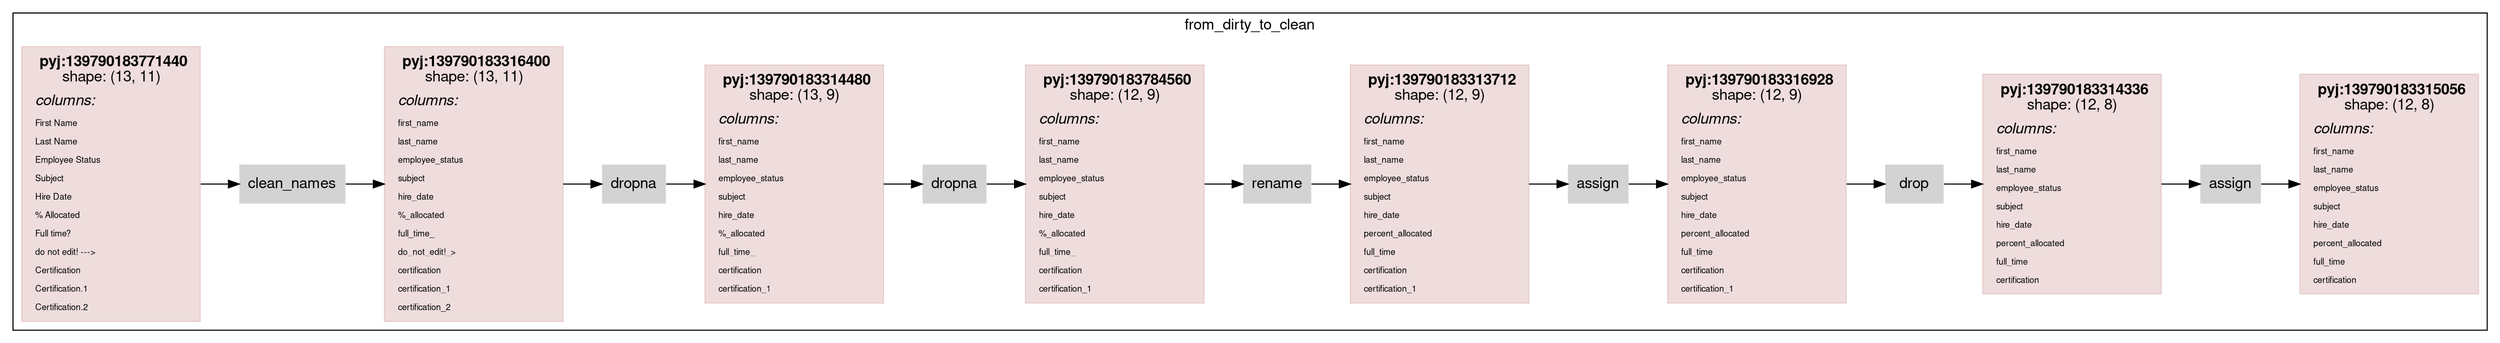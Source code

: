 
    digraph G {
    rankdir = "LR"
    fontname="Helvetica,Arial,sans-serif"
    node [ 
      style=filled
      shape=rect
      pencolor="#00000044" // frames color
      fontname="Helvetica,Arial,sans-serif"
      shape=plaintext
    ]
    edge [fontname="Helvetica,Arial,sans-serif"]    
    
node0_0 [ 
                color="#88000022"
                shape = rect
                label = <<table border="0" cellborder="0" cellspacing="0" cellpadding="4">
                         <tr> <td> <b>pyj:139790183771440</b><br/>shape: (13, 11)</td> </tr>
                         <tr> <td align="left"><i>columns:</i><br align="left"/></td></tr>
                <tr><td align="left"><FONT POINT-SIZE="8px">First Name</FONT></td></tr>
<tr><td align="left"><FONT POINT-SIZE="8px">Last Name</FONT></td></tr>
<tr><td align="left"><FONT POINT-SIZE="8px">Employee Status</FONT></td></tr>
<tr><td align="left"><FONT POINT-SIZE="8px">Subject</FONT></td></tr>
<tr><td align="left"><FONT POINT-SIZE="8px">Hire Date</FONT></td></tr>
<tr><td align="left"><FONT POINT-SIZE="8px">% Allocated</FONT></td></tr>
<tr><td align="left"><FONT POINT-SIZE="8px">Full time?</FONT></td></tr>
<tr><td align="left"><FONT POINT-SIZE="8px">do not edit! ---&gt;</FONT></td></tr>
<tr><td align="left"><FONT POINT-SIZE="8px">Certification</FONT></td></tr>
<tr><td align="left"><FONT POINT-SIZE="8px">Certification.1</FONT></td></tr>
<tr><td align="left"><FONT POINT-SIZE="8px">Certification.2</FONT></td></tr>
                         </table>>
                ];
node0_1 [ 
                color="#88000022"
                shape = rect
                label = <<table border="0" cellborder="0" cellspacing="0" cellpadding="4">
                         <tr> <td> <b>pyj:139790183316400</b><br/>shape: (13, 11)</td> </tr>
                         <tr> <td align="left"><i>columns:</i><br align="left"/></td></tr>
                <tr><td align="left"><FONT POINT-SIZE="8px">first_name</FONT></td></tr>
<tr><td align="left"><FONT POINT-SIZE="8px">last_name</FONT></td></tr>
<tr><td align="left"><FONT POINT-SIZE="8px">employee_status</FONT></td></tr>
<tr><td align="left"><FONT POINT-SIZE="8px">subject</FONT></td></tr>
<tr><td align="left"><FONT POINT-SIZE="8px">hire_date</FONT></td></tr>
<tr><td align="left"><FONT POINT-SIZE="8px">%_allocated</FONT></td></tr>
<tr><td align="left"><FONT POINT-SIZE="8px">full_time_</FONT></td></tr>
<tr><td align="left"><FONT POINT-SIZE="8px">do_not_edit!_&gt;</FONT></td></tr>
<tr><td align="left"><FONT POINT-SIZE="8px">certification</FONT></td></tr>
<tr><td align="left"><FONT POINT-SIZE="8px">certification_1</FONT></td></tr>
<tr><td align="left"><FONT POINT-SIZE="8px">certification_2</FONT></td></tr>
                         </table>>
                ];
node0_2 [ 
                color="#88000022"
                shape = rect
                label = <<table border="0" cellborder="0" cellspacing="0" cellpadding="4">
                         <tr> <td> <b>pyj:139790183314480</b><br/>shape: (13, 9)</td> </tr>
                         <tr> <td align="left"><i>columns:</i><br align="left"/></td></tr>
                <tr><td align="left"><FONT POINT-SIZE="8px">first_name</FONT></td></tr>
<tr><td align="left"><FONT POINT-SIZE="8px">last_name</FONT></td></tr>
<tr><td align="left"><FONT POINT-SIZE="8px">employee_status</FONT></td></tr>
<tr><td align="left"><FONT POINT-SIZE="8px">subject</FONT></td></tr>
<tr><td align="left"><FONT POINT-SIZE="8px">hire_date</FONT></td></tr>
<tr><td align="left"><FONT POINT-SIZE="8px">%_allocated</FONT></td></tr>
<tr><td align="left"><FONT POINT-SIZE="8px">full_time_</FONT></td></tr>
<tr><td align="left"><FONT POINT-SIZE="8px">certification</FONT></td></tr>
<tr><td align="left"><FONT POINT-SIZE="8px">certification_1</FONT></td></tr>
                         </table>>
                ];
node0_3 [ 
                color="#88000022"
                shape = rect
                label = <<table border="0" cellborder="0" cellspacing="0" cellpadding="4">
                         <tr> <td> <b>pyj:139790183784560</b><br/>shape: (12, 9)</td> </tr>
                         <tr> <td align="left"><i>columns:</i><br align="left"/></td></tr>
                <tr><td align="left"><FONT POINT-SIZE="8px">first_name</FONT></td></tr>
<tr><td align="left"><FONT POINT-SIZE="8px">last_name</FONT></td></tr>
<tr><td align="left"><FONT POINT-SIZE="8px">employee_status</FONT></td></tr>
<tr><td align="left"><FONT POINT-SIZE="8px">subject</FONT></td></tr>
<tr><td align="left"><FONT POINT-SIZE="8px">hire_date</FONT></td></tr>
<tr><td align="left"><FONT POINT-SIZE="8px">%_allocated</FONT></td></tr>
<tr><td align="left"><FONT POINT-SIZE="8px">full_time_</FONT></td></tr>
<tr><td align="left"><FONT POINT-SIZE="8px">certification</FONT></td></tr>
<tr><td align="left"><FONT POINT-SIZE="8px">certification_1</FONT></td></tr>
                         </table>>
                ];
node0_4 [ 
                color="#88000022"
                shape = rect
                label = <<table border="0" cellborder="0" cellspacing="0" cellpadding="4">
                         <tr> <td> <b>pyj:139790183313712</b><br/>shape: (12, 9)</td> </tr>
                         <tr> <td align="left"><i>columns:</i><br align="left"/></td></tr>
                <tr><td align="left"><FONT POINT-SIZE="8px">first_name</FONT></td></tr>
<tr><td align="left"><FONT POINT-SIZE="8px">last_name</FONT></td></tr>
<tr><td align="left"><FONT POINT-SIZE="8px">employee_status</FONT></td></tr>
<tr><td align="left"><FONT POINT-SIZE="8px">subject</FONT></td></tr>
<tr><td align="left"><FONT POINT-SIZE="8px">hire_date</FONT></td></tr>
<tr><td align="left"><FONT POINT-SIZE="8px">percent_allocated</FONT></td></tr>
<tr><td align="left"><FONT POINT-SIZE="8px">full_time</FONT></td></tr>
<tr><td align="left"><FONT POINT-SIZE="8px">certification</FONT></td></tr>
<tr><td align="left"><FONT POINT-SIZE="8px">certification_1</FONT></td></tr>
                         </table>>
                ];
node0_5 [ 
                color="#88000022"
                shape = rect
                label = <<table border="0" cellborder="0" cellspacing="0" cellpadding="4">
                         <tr> <td> <b>pyj:139790183316928</b><br/>shape: (12, 9)</td> </tr>
                         <tr> <td align="left"><i>columns:</i><br align="left"/></td></tr>
                <tr><td align="left"><FONT POINT-SIZE="8px">first_name</FONT></td></tr>
<tr><td align="left"><FONT POINT-SIZE="8px">last_name</FONT></td></tr>
<tr><td align="left"><FONT POINT-SIZE="8px">employee_status</FONT></td></tr>
<tr><td align="left"><FONT POINT-SIZE="8px">subject</FONT></td></tr>
<tr><td align="left"><FONT POINT-SIZE="8px">hire_date</FONT></td></tr>
<tr><td align="left"><FONT POINT-SIZE="8px">percent_allocated</FONT></td></tr>
<tr><td align="left"><FONT POINT-SIZE="8px">full_time</FONT></td></tr>
<tr><td align="left"><FONT POINT-SIZE="8px">certification</FONT></td></tr>
<tr><td align="left"><FONT POINT-SIZE="8px">certification_1</FONT></td></tr>
                         </table>>
                ];
node0_6 [ 
                color="#88000022"
                shape = rect
                label = <<table border="0" cellborder="0" cellspacing="0" cellpadding="4">
                         <tr> <td> <b>pyj:139790183314336</b><br/>shape: (12, 8)</td> </tr>
                         <tr> <td align="left"><i>columns:</i><br align="left"/></td></tr>
                <tr><td align="left"><FONT POINT-SIZE="8px">first_name</FONT></td></tr>
<tr><td align="left"><FONT POINT-SIZE="8px">last_name</FONT></td></tr>
<tr><td align="left"><FONT POINT-SIZE="8px">employee_status</FONT></td></tr>
<tr><td align="left"><FONT POINT-SIZE="8px">subject</FONT></td></tr>
<tr><td align="left"><FONT POINT-SIZE="8px">hire_date</FONT></td></tr>
<tr><td align="left"><FONT POINT-SIZE="8px">percent_allocated</FONT></td></tr>
<tr><td align="left"><FONT POINT-SIZE="8px">full_time</FONT></td></tr>
<tr><td align="left"><FONT POINT-SIZE="8px">certification</FONT></td></tr>
                         </table>>
                ];
node0_7 [ 
                color="#88000022"
                shape = rect
                label = <<table border="0" cellborder="0" cellspacing="0" cellpadding="4">
                         <tr> <td> <b>pyj:139790183315056</b><br/>shape: (12, 8)</td> </tr>
                         <tr> <td align="left"><i>columns:</i><br align="left"/></td></tr>
                <tr><td align="left"><FONT POINT-SIZE="8px">first_name</FONT></td></tr>
<tr><td align="left"><FONT POINT-SIZE="8px">last_name</FONT></td></tr>
<tr><td align="left"><FONT POINT-SIZE="8px">employee_status</FONT></td></tr>
<tr><td align="left"><FONT POINT-SIZE="8px">subject</FONT></td></tr>
<tr><td align="left"><FONT POINT-SIZE="8px">hire_date</FONT></td></tr>
<tr><td align="left"><FONT POINT-SIZE="8px">percent_allocated</FONT></td></tr>
<tr><td align="left"><FONT POINT-SIZE="8px">full_time</FONT></td></tr>
<tr><td align="left"><FONT POINT-SIZE="8px">certification</FONT></td></tr>
                         </table>>
                ];
node0_8 [ label = "clean_names" ];
node0_9 [ label = "dropna" ];
node0_10 [ label = "dropna" ];
node0_11 [ label = "rename" ];
node0_12 [ label = "assign" ];
node0_13 [ label = "drop" ];
node0_14 [ label = "assign" ];
subgraph cluster_0 {
label = "from_dirty_to_clean";
node0_0 -> node0_8;
node0_1 -> node0_9;
node0_2 -> node0_10;
node0_3 -> node0_11;
node0_4 -> node0_12;
node0_5 -> node0_13;
node0_6 -> node0_14;
node0_8 -> node0_1;
node0_9 -> node0_2;
node0_10 -> node0_3;
node0_11 -> node0_4;
node0_12 -> node0_5;
node0_13 -> node0_6;
node0_14 -> node0_7;
}
}
